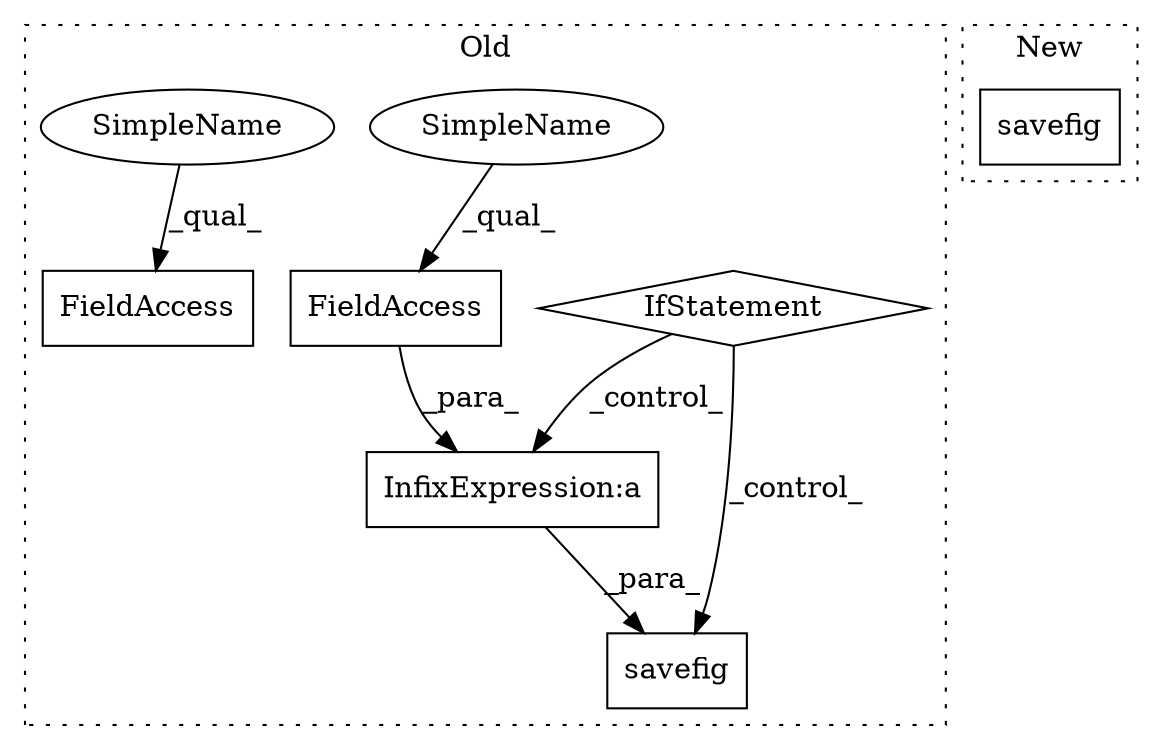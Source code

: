 digraph G {
subgraph cluster0 {
1 [label="IfStatement" a="25" s="5987,6008" l="4,2" shape="diamond"];
3 [label="InfixExpression:a" a="27" s="6101" l="3" shape="box"];
4 [label="FieldAccess" a="22" s="6104" l="13" shape="box"];
5 [label="savefig" a="32" s="6043,6117" l="8,1" shape="box"];
6 [label="FieldAccess" a="22" s="6053" l="15" shape="box"];
7 [label="SimpleName" a="42" s="6104" l="8" shape="ellipse"];
8 [label="SimpleName" a="42" s="6053" l="8" shape="ellipse"];
label = "Old";
style="dotted";
}
subgraph cluster1 {
2 [label="savefig" a="32" s="6023,6058" l="8,1" shape="box"];
label = "New";
style="dotted";
}
1 -> 5 [label="_control_"];
1 -> 3 [label="_control_"];
3 -> 5 [label="_para_"];
4 -> 3 [label="_para_"];
7 -> 4 [label="_qual_"];
8 -> 6 [label="_qual_"];
}